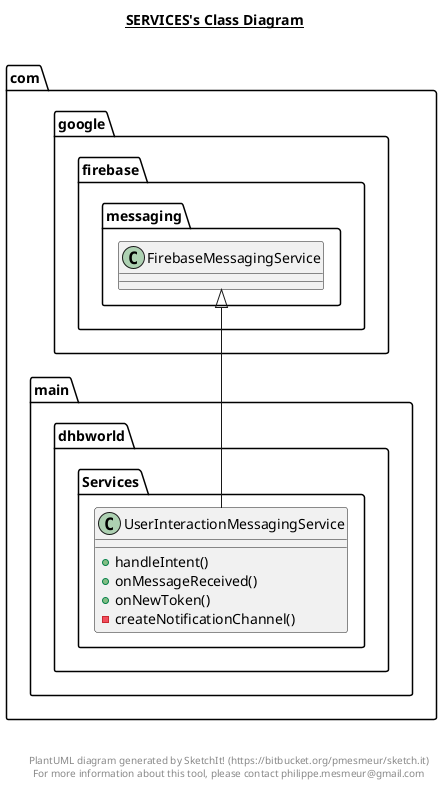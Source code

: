 @startuml

title __SERVICES's Class Diagram__\n

  namespace com.main.dhbworld {
    namespace Services {
      class com.main.dhbworld.Services.UserInteractionMessagingService {
          + handleIntent()
          + onMessageReceived()
          + onNewToken()
          - createNotificationChannel()
      }
    }
  }
  

  com.main.dhbworld.Services.UserInteractionMessagingService -up-|> com.google.firebase.messaging.FirebaseMessagingService


right footer


PlantUML diagram generated by SketchIt! (https://bitbucket.org/pmesmeur/sketch.it)
For more information about this tool, please contact philippe.mesmeur@gmail.com
endfooter

@enduml
